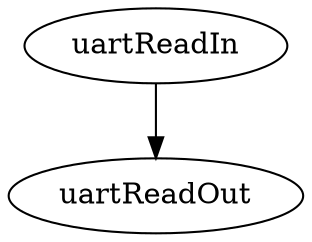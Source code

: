 strict digraph "" {
	uartReadIn	 [complexity=2,
		importance=0.0588235294118,
		rank=0.0294117647059];
	uartReadOut	 [complexity=0,
		importance=0.0352940278895,
		rank=0.0];
	uartReadIn -> uartReadOut;
}

